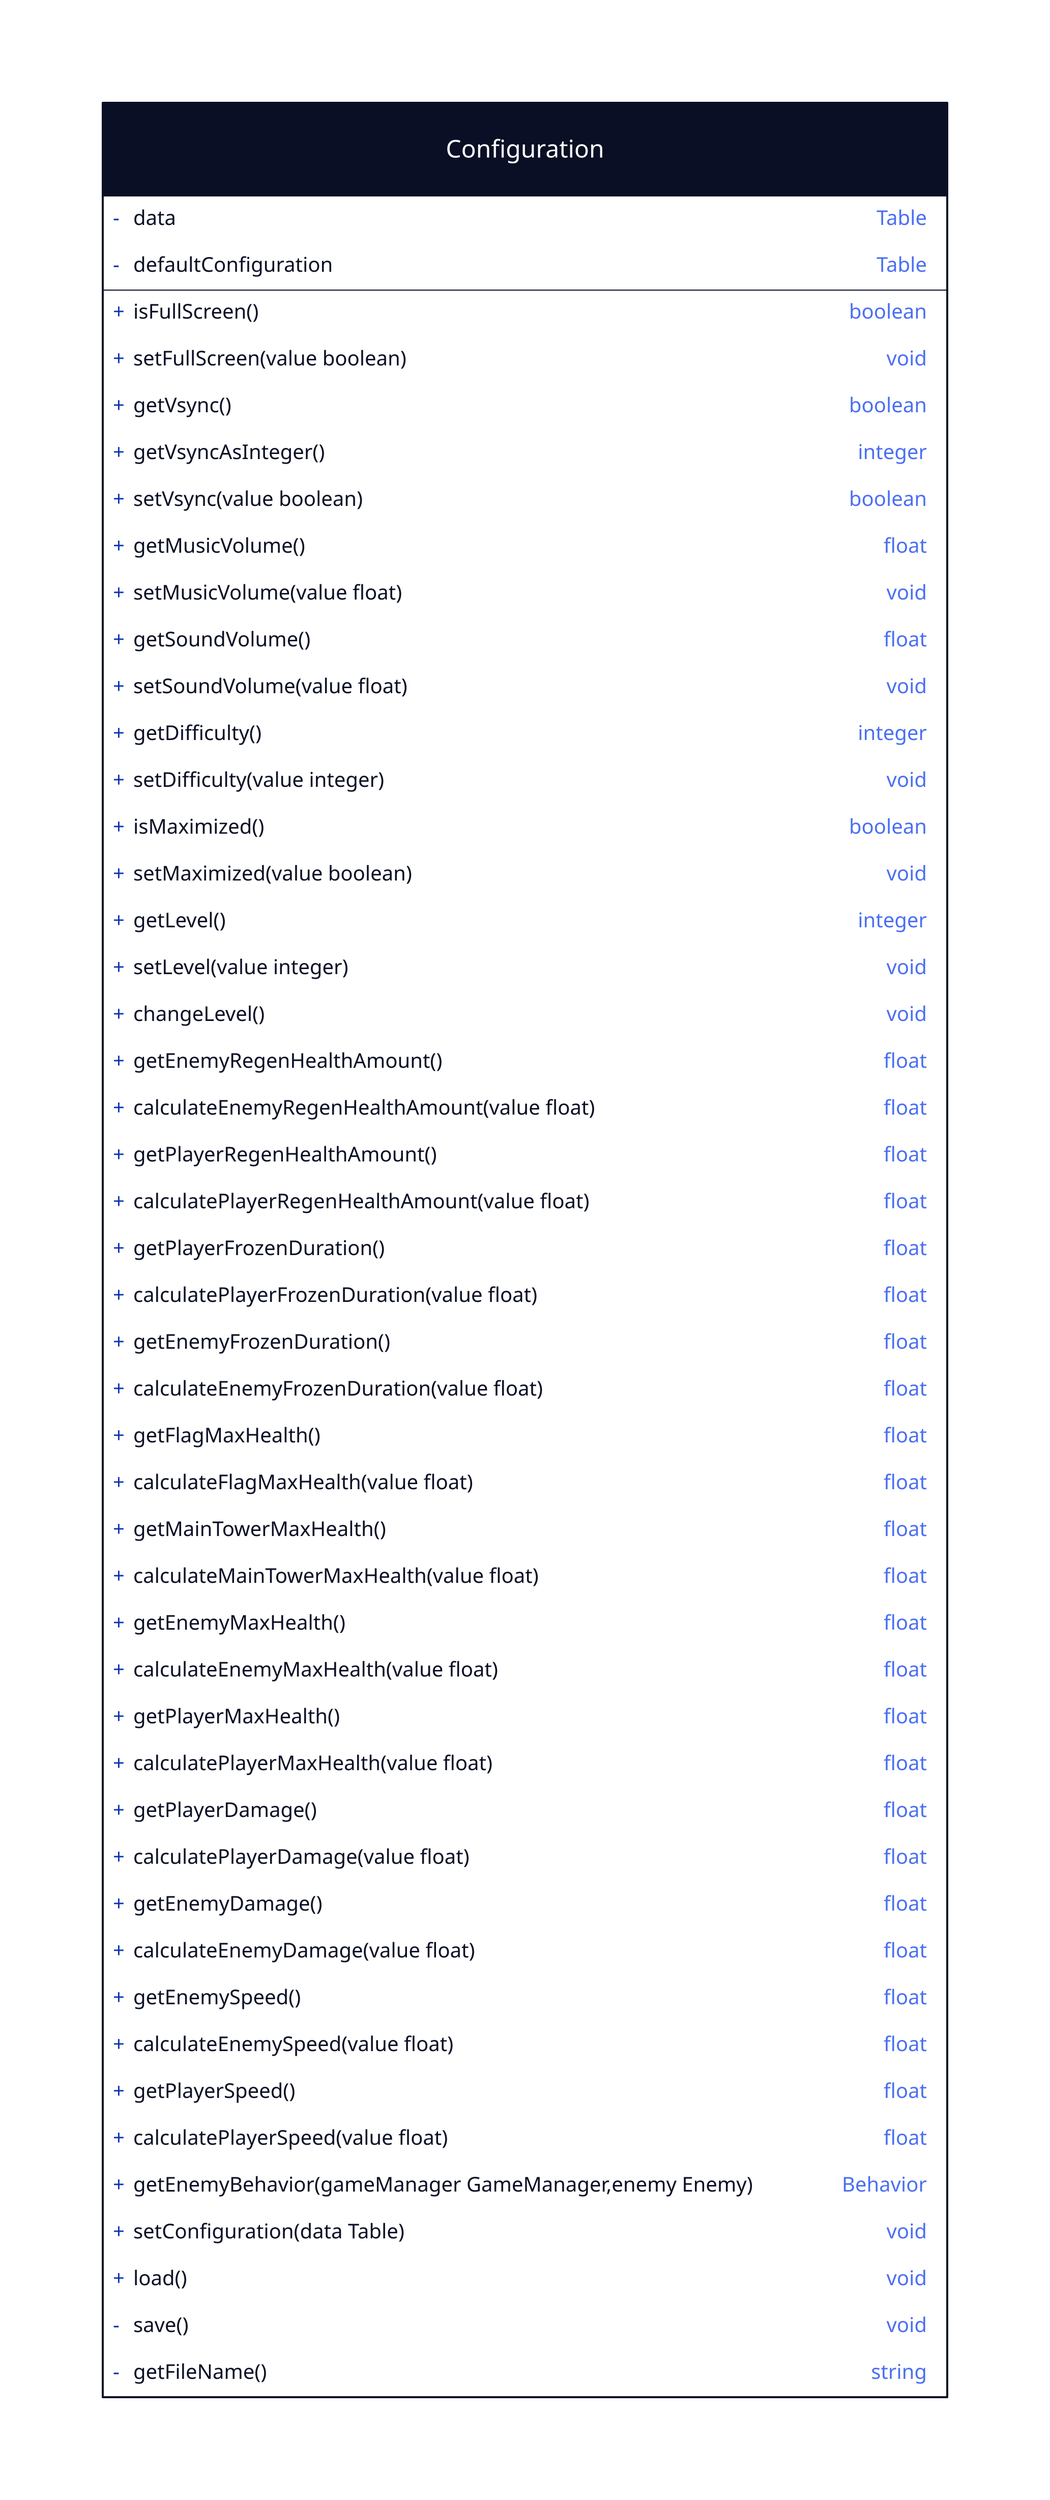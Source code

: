 Configuration: {
    shape: class

    -data:Table
    -defaultConfiguration:Table

    +isFullScreen():boolean
    +setFullScreen(value boolean):void

    +getVsync():boolean
    +getVsyncAsInteger():integer
    +setVsync(value boolean):boolean

+getMusicVolume():float
    +setMusicVolume(value float):void

+getSoundVolume():float
    +setSoundVolume(value float):void

+getDifficulty():integer
    +setDifficulty(value integer):void

+isMaximized():boolean
    +setMaximized(value boolean):void

+getLevel():integer
    +setLevel(value integer):void
+changeLevel(): void

+getEnemyRegenHealthAmount(): float
+calculateEnemyRegenHealthAmount(value float):float
+getPlayerRegenHealthAmount(): float
+calculatePlayerRegenHealthAmount(value float): float
+getPlayerFrozenDuration(): float
+calculatePlayerFrozenDuration(value float): float
+getEnemyFrozenDuration(): float
+calculateEnemyFrozenDuration(value float): float

+getFlagMaxHealth(): float
+calculateFlagMaxHealth(value float): float
+getMainTowerMaxHealth(): float
+calculateMainTowerMaxHealth(value float):float
+getEnemyMaxHealth(): float
+calculateEnemyMaxHealth(value float): float
+getPlayerMaxHealth(): float
+calculatePlayerMaxHealth(value float): float
+getPlayerDamage(): float
+calculatePlayerDamage(value float): float
+getEnemyDamage(): float
+calculateEnemyDamage(value float): float
+getEnemySpeed(): float
+calculateEnemySpeed(value float):float
+getPlayerSpeed(): float
+calculatePlayerSpeed(value float): float

+getEnemyBehavior(gameManager GameManager,enemy Enemy): Behavior

+setConfiguration(data Table):void
    +load():void
    -save():void
    -getFileName():string
}